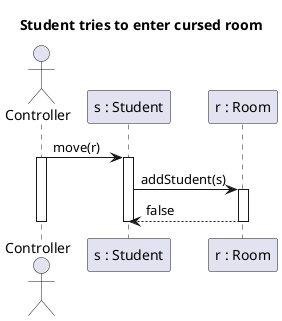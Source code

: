 @startuml student_enter_curse
title Student tries to enter cursed room

actor Controller as c
participant "s : Student" as s
participant "r : Room" as r


c -> s : move(r)
Activate c
Activate s
s -> r : addStudent(s)


Activate r
r --> s : false
Deactivate r
Deactivate s
Deactivate c

@enduml